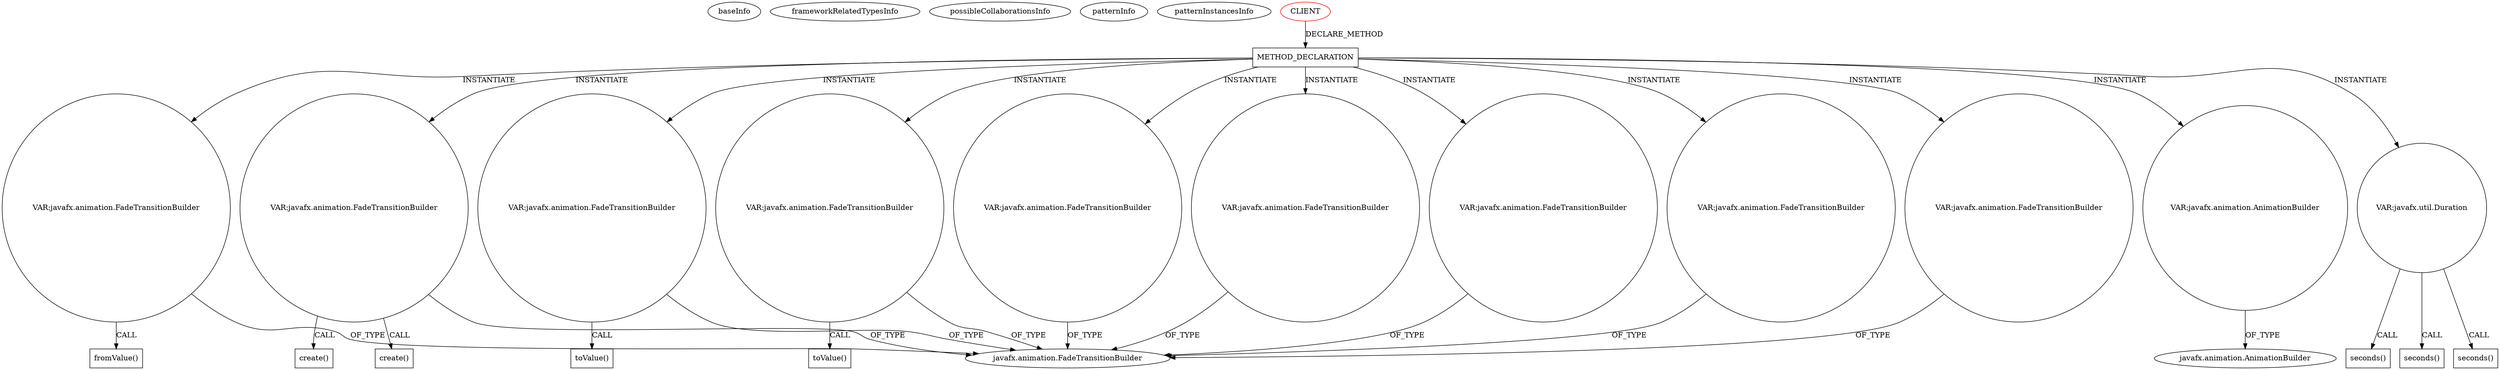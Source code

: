 digraph {
baseInfo[graphId=4377,category="pattern",isAnonymous=false,possibleRelation=false]
frameworkRelatedTypesInfo[]
possibleCollaborationsInfo[]
patternInfo[frequency=2.0,patternRootClient=0]
patternInstancesInfo[0="7thwheel-medaka-chan~/7thwheel-medaka-chan/medaka-chan-master/src/seventhwheel/pos/controller/MainController.java~MainController~25",1="Maxxa-MT-common~/Maxxa-MT-common/MT-common-master/src/cz/commons/example/graphics/branchNode/BranchElementExample.java~BranchElementExample~916"]
294[label="javafx.animation.FadeTransitionBuilder",vertexType="FRAMEWORK_CLASS_TYPE",isFrameworkType=false]
298[label="VAR:javafx.animation.FadeTransitionBuilder",vertexType="VARIABLE_EXPRESION",isFrameworkType=false,shape=circle]
299[label="fromValue()",vertexType="INSIDE_CALL",isFrameworkType=false,shape=box]
288[label="METHOD_DECLARATION",vertexType="CLIENT_METHOD_DECLARATION",isFrameworkType=false,shape=box]
0[label="CLIENT",vertexType="ROOT_CLIENT_CLASS_DECLARATION",isFrameworkType=false,color=red]
325[label="VAR:javafx.animation.AnimationBuilder",vertexType="VARIABLE_EXPRESION",isFrameworkType=false,shape=circle]
327[label="javafx.animation.AnimationBuilder",vertexType="FRAMEWORK_CLASS_TYPE",isFrameworkType=false]
310[label="VAR:javafx.util.Duration",vertexType="VARIABLE_EXPRESION",isFrameworkType=false,shape=circle]
334[label="seconds()",vertexType="INSIDE_CALL",isFrameworkType=false,shape=box]
311[label="seconds()",vertexType="INSIDE_CALL",isFrameworkType=false,shape=box]
336[label="seconds()",vertexType="INSIDE_CALL",isFrameworkType=false,shape=box]
307[label="VAR:javafx.animation.FadeTransitionBuilder",vertexType="VARIABLE_EXPRESION",isFrameworkType=false,shape=circle]
308[label="create()",vertexType="INSIDE_CALL",isFrameworkType=false,shape=box]
332[label="create()",vertexType="INSIDE_CALL",isFrameworkType=false,shape=box]
316[label="VAR:javafx.animation.FadeTransitionBuilder",vertexType="VARIABLE_EXPRESION",isFrameworkType=false,shape=circle]
317[label="toValue()",vertexType="INSIDE_CALL",isFrameworkType=false,shape=box]
295[label="VAR:javafx.animation.FadeTransitionBuilder",vertexType="VARIABLE_EXPRESION",isFrameworkType=false,shape=circle]
296[label="toValue()",vertexType="INSIDE_CALL",isFrameworkType=false,shape=box]
301[label="VAR:javafx.animation.FadeTransitionBuilder",vertexType="VARIABLE_EXPRESION",isFrameworkType=false,shape=circle]
292[label="VAR:javafx.animation.FadeTransitionBuilder",vertexType="VARIABLE_EXPRESION",isFrameworkType=false,shape=circle]
319[label="VAR:javafx.animation.FadeTransitionBuilder",vertexType="VARIABLE_EXPRESION",isFrameworkType=false,shape=circle]
322[label="VAR:javafx.animation.FadeTransitionBuilder",vertexType="VARIABLE_EXPRESION",isFrameworkType=false,shape=circle]
304[label="VAR:javafx.animation.FadeTransitionBuilder",vertexType="VARIABLE_EXPRESION",isFrameworkType=false,shape=circle]
288->325[label="INSTANTIATE"]
310->311[label="CALL"]
307->308[label="CALL"]
288->322[label="INSTANTIATE"]
288->295[label="INSTANTIATE"]
307->294[label="OF_TYPE"]
288->304[label="INSTANTIATE"]
292->294[label="OF_TYPE"]
301->294[label="OF_TYPE"]
295->296[label="CALL"]
288->316[label="INSTANTIATE"]
322->294[label="OF_TYPE"]
307->332[label="CALL"]
295->294[label="OF_TYPE"]
298->294[label="OF_TYPE"]
288->292[label="INSTANTIATE"]
288->301[label="INSTANTIATE"]
316->294[label="OF_TYPE"]
288->307[label="INSTANTIATE"]
288->310[label="INSTANTIATE"]
288->298[label="INSTANTIATE"]
304->294[label="OF_TYPE"]
325->327[label="OF_TYPE"]
316->317[label="CALL"]
319->294[label="OF_TYPE"]
310->336[label="CALL"]
288->319[label="INSTANTIATE"]
310->334[label="CALL"]
298->299[label="CALL"]
0->288[label="DECLARE_METHOD"]
}
